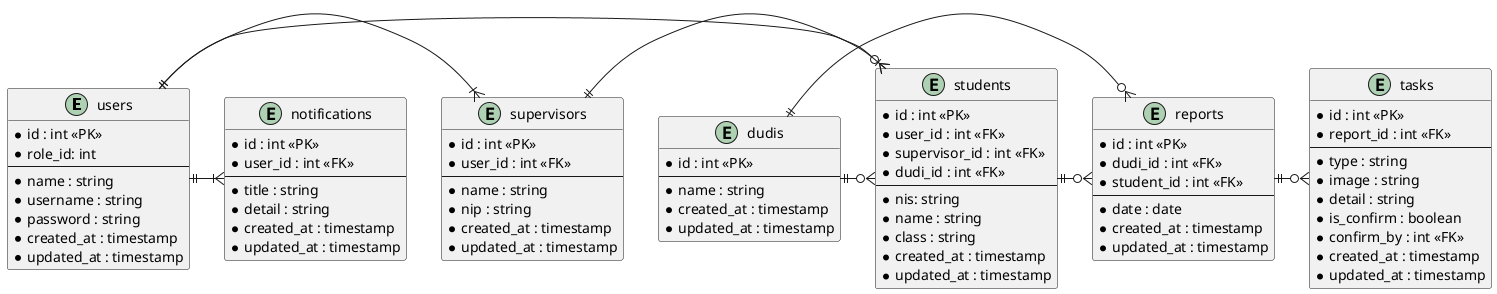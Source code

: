 @startuml

entity users {
    *id : int <<PK>>
    *role_id: int
    --
    *name : string
    *username : string
    *password : string
    *created_at : timestamp
    *updated_at : timestamp
}

entity dudis {
    *id : int <<PK>>
    --
    *name : string
    *created_at : timestamp
    *updated_at : timestamp
}

entity supervisors {
    *id : int <<PK>>
    *user_id : int <<FK>>
    --
    *name : string
    *nip : string
    *created_at : timestamp
    *updated_at : timestamp
}

entity students {
   *id : int <<PK>>
   *user_id : int <<FK>>
   *supervisor_id : int <<FK>>
   *dudi_id : int <<FK>>
   --
   *nis: string
   *name : string
   *class : string
   *created_at : timestamp
   *updated_at : timestamp
}

entity reports {
    *id : int <<PK>>
    *dudi_id : int <<FK>>
    *student_id : int <<FK>>
    --
    *date : date
    *created_at : timestamp
    *updated_at : timestamp
}

entity tasks {
    *id : int <<PK>>
    *report_id : int <<FK>>
    --
    *type : string
    *image : string
    *detail : string
    *is_confirm : boolean
    *confirm_by : int <<FK>>
    *created_at : timestamp
    *updated_at : timestamp
}

entity notifications {
    *id : int <<PK>>
    *user_id : int <<FK>>
    --
    *title : string
    *detail : string
    *created_at : timestamp
    *updated_at : timestamp
}

users ||-|{ students
users ||-|{ supervisors
users ||-|{ notifications
supervisors ||-o{ students
students ||-o{ reports
dudis ||-o{ students
dudis ||-o{ reports
reports ||-o{ tasks

@enduml
